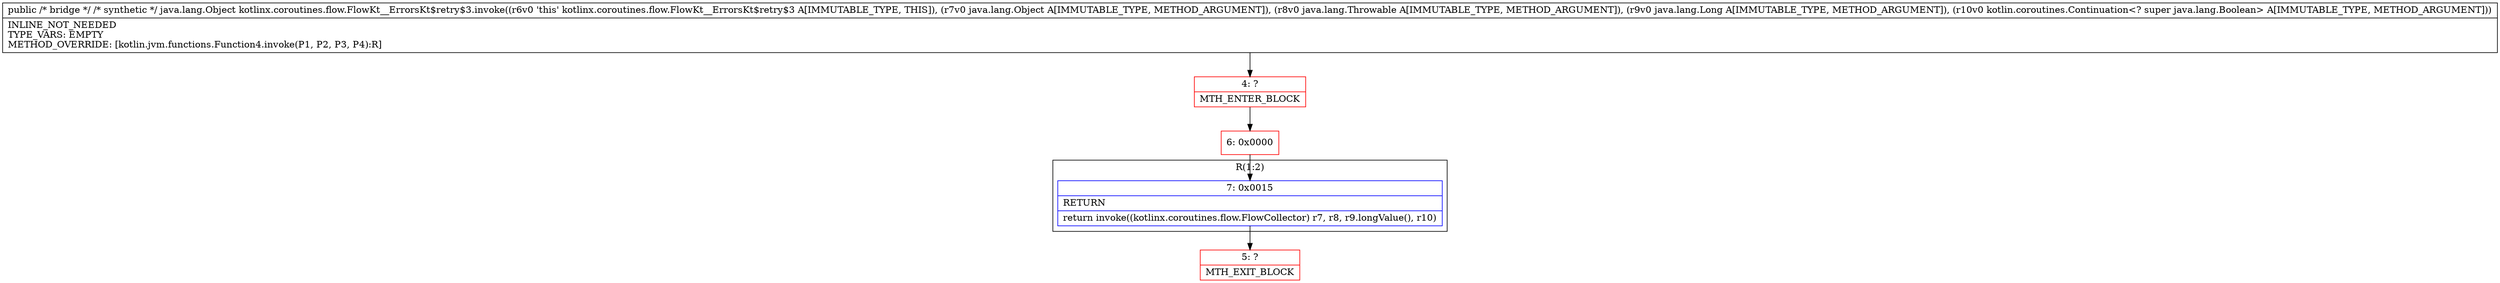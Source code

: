 digraph "CFG forkotlinx.coroutines.flow.FlowKt__ErrorsKt$retry$3.invoke(Ljava\/lang\/Object;Ljava\/lang\/Object;Ljava\/lang\/Object;Ljava\/lang\/Object;)Ljava\/lang\/Object;" {
subgraph cluster_Region_1808448587 {
label = "R(1:2)";
node [shape=record,color=blue];
Node_7 [shape=record,label="{7\:\ 0x0015|RETURN\l|return invoke((kotlinx.coroutines.flow.FlowCollector) r7, r8, r9.longValue(), r10)\l}"];
}
Node_4 [shape=record,color=red,label="{4\:\ ?|MTH_ENTER_BLOCK\l}"];
Node_6 [shape=record,color=red,label="{6\:\ 0x0000}"];
Node_5 [shape=record,color=red,label="{5\:\ ?|MTH_EXIT_BLOCK\l}"];
MethodNode[shape=record,label="{public \/* bridge *\/ \/* synthetic *\/ java.lang.Object kotlinx.coroutines.flow.FlowKt__ErrorsKt$retry$3.invoke((r6v0 'this' kotlinx.coroutines.flow.FlowKt__ErrorsKt$retry$3 A[IMMUTABLE_TYPE, THIS]), (r7v0 java.lang.Object A[IMMUTABLE_TYPE, METHOD_ARGUMENT]), (r8v0 java.lang.Throwable A[IMMUTABLE_TYPE, METHOD_ARGUMENT]), (r9v0 java.lang.Long A[IMMUTABLE_TYPE, METHOD_ARGUMENT]), (r10v0 kotlin.coroutines.Continuation\<? super java.lang.Boolean\> A[IMMUTABLE_TYPE, METHOD_ARGUMENT]))  | INLINE_NOT_NEEDED\lTYPE_VARS: EMPTY\lMETHOD_OVERRIDE: [kotlin.jvm.functions.Function4.invoke(P1, P2, P3, P4):R]\l}"];
MethodNode -> Node_4;Node_7 -> Node_5;
Node_4 -> Node_6;
Node_6 -> Node_7;
}

